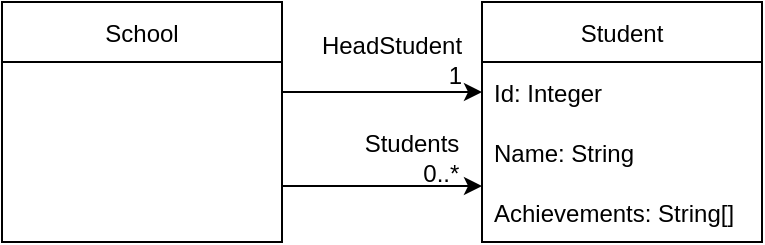 <mxfile version="16.0.0" type="device"><diagram id="_L4NMsIBQppV5kmVBIyi" name="Page-1"><mxGraphModel dx="1102" dy="865" grid="1" gridSize="10" guides="1" tooltips="1" connect="1" arrows="1" fold="1" page="1" pageScale="1" pageWidth="827" pageHeight="1169" math="0" shadow="0"><root><mxCell id="0"/><mxCell id="1" parent="0"/><mxCell id="9O7r40x-uXA3HqTmS5U2-44" value="School" style="swimlane;fontStyle=0;childLayout=stackLayout;horizontal=1;startSize=30;horizontalStack=0;resizeParent=1;resizeParentMax=0;resizeLast=0;collapsible=1;marginBottom=0;fontColor=#000000;strokeColor=#000000;fillColor=none;" parent="1" vertex="1"><mxGeometry x="110" y="40" width="140" height="120" as="geometry"/></mxCell><mxCell id="9O7r40x-uXA3HqTmS5U2-48" value="Student" style="swimlane;fontStyle=0;childLayout=stackLayout;horizontal=1;startSize=30;horizontalStack=0;resizeParent=1;resizeParentMax=0;resizeLast=0;collapsible=1;marginBottom=0;fontColor=#000000;strokeColor=#000000;fillColor=none;" parent="1" vertex="1"><mxGeometry x="350" y="40" width="140" height="120" as="geometry"/></mxCell><mxCell id="9O7r40x-uXA3HqTmS5U2-49" value="Id: Integer" style="text;strokeColor=none;fillColor=none;align=left;verticalAlign=middle;spacingLeft=4;spacingRight=4;overflow=hidden;points=[[0,0.5],[1,0.5]];portConstraint=eastwest;rotatable=0;fontColor=#000000;" parent="9O7r40x-uXA3HqTmS5U2-48" vertex="1"><mxGeometry y="30" width="140" height="30" as="geometry"/></mxCell><mxCell id="9O7r40x-uXA3HqTmS5U2-50" value="Name: String" style="text;strokeColor=none;fillColor=none;align=left;verticalAlign=middle;spacingLeft=4;spacingRight=4;overflow=hidden;points=[[0,0.5],[1,0.5]];portConstraint=eastwest;rotatable=0;fontColor=#000000;" parent="9O7r40x-uXA3HqTmS5U2-48" vertex="1"><mxGeometry y="60" width="140" height="30" as="geometry"/></mxCell><mxCell id="9O7r40x-uXA3HqTmS5U2-51" value="Achievements: String[]" style="text;strokeColor=none;fillColor=none;align=left;verticalAlign=middle;spacingLeft=4;spacingRight=4;overflow=hidden;points=[[0,0.5],[1,0.5]];portConstraint=eastwest;rotatable=0;fontColor=#000000;" parent="9O7r40x-uXA3HqTmS5U2-48" vertex="1"><mxGeometry y="90" width="140" height="30" as="geometry"/></mxCell><mxCell id="9O7r40x-uXA3HqTmS5U2-52" value="" style="endArrow=classic;html=1;rounded=0;fontColor=#000000;strokeColor=#000000;entryX=0;entryY=0.5;entryDx=0;entryDy=0;" parent="1" target="9O7r40x-uXA3HqTmS5U2-49" edge="1"><mxGeometry width="50" height="50" relative="1" as="geometry"><mxPoint x="250" y="85" as="sourcePoint"/><mxPoint x="260" y="400" as="targetPoint"/></mxGeometry></mxCell><mxCell id="9O7r40x-uXA3HqTmS5U2-53" value="HeadStudent&lt;br&gt;&lt;div style=&quot;text-align: right&quot;&gt;&lt;span&gt;1&lt;/span&gt;&lt;/div&gt;" style="text;html=1;strokeColor=none;fillColor=none;align=center;verticalAlign=middle;whiteSpace=wrap;rounded=0;fontColor=#000000;" parent="1" vertex="1"><mxGeometry x="275" y="54" width="60" height="30" as="geometry"/></mxCell><mxCell id="BldRncnoHPqoHLS6N481-1" value="" style="endArrow=classic;html=1;rounded=0;fontColor=#000000;strokeColor=#000000;entryX=0;entryY=0.5;entryDx=0;entryDy=0;" edge="1" parent="1"><mxGeometry width="50" height="50" relative="1" as="geometry"><mxPoint x="250" y="132" as="sourcePoint"/><mxPoint x="350" y="132" as="targetPoint"/></mxGeometry></mxCell><mxCell id="BldRncnoHPqoHLS6N481-2" value="&lt;div style=&quot;text-align: right&quot;&gt;Students&lt;/div&gt;&lt;div style=&quot;text-align: right&quot;&gt;0..*&lt;/div&gt;" style="text;html=1;strokeColor=none;fillColor=none;align=center;verticalAlign=middle;whiteSpace=wrap;rounded=0;fontColor=#000000;" vertex="1" parent="1"><mxGeometry x="285" y="98" width="60" height="40" as="geometry"/></mxCell></root></mxGraphModel></diagram></mxfile>